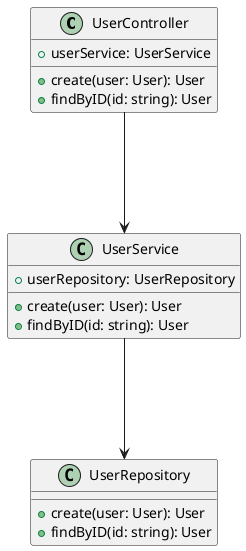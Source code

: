 @startuml

class UserController {
  +userService: UserService
  +create(user: User): User
  +findByID(id: string): User
}

class UserService {
  +userRepository: UserRepository
  +create(user: User): User
  +findByID(id: string): User
}

class UserRepository {
  +create(user: User): User
  +findByID(id: string): User
}

UserController ---> UserService
UserService ---> UserRepository

@enduml
